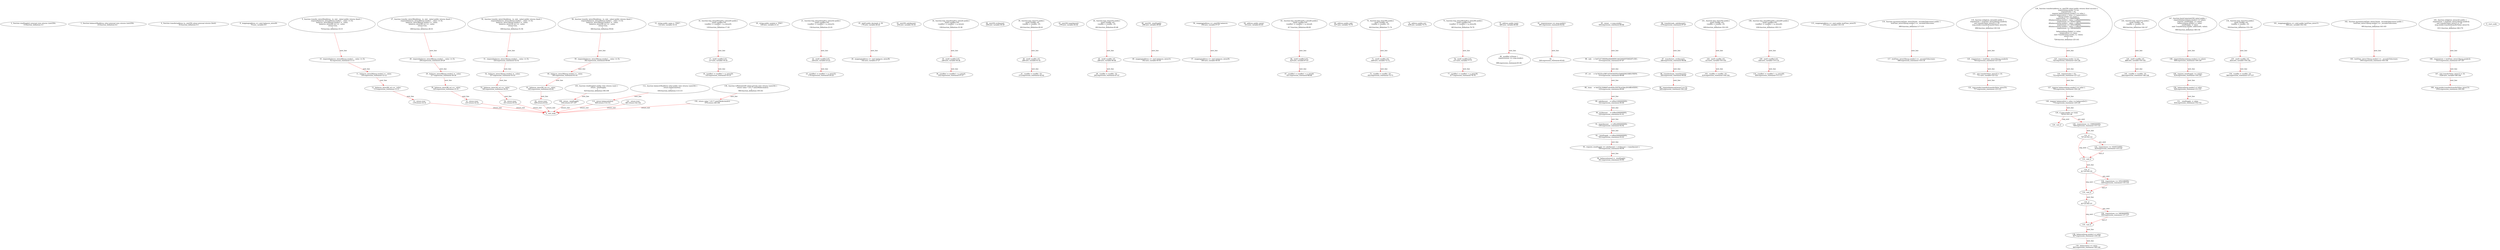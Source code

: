 digraph  {
15 [label="2_ function totalSupply() external view returns (uint256);\n15-function_definition-3-3", method="totalSupply()", type_label=function_definition];
23 [label="3_ function balanceOf(address who) external view returns (uint256);\n23-function_definition-4-4", method="balanceOf(address who)", type_label=function_definition];
35 [label="4_ function transfer(address to, uint256 value) external returns (bool);\n35-function_definition-5-5", method="transfer(address to,uint256 value)", type_label=function_definition];
70 [label="8_ mapping(address => uint) balances_intou26;\n70-new_variable-9-9", method="", type_label=new_variable];
76 [label="9_ function transfer_intou26(address _to, uint _value) public returns (bool) {\n    require(balances_intou26[msg.sender] - _value >= 0);   \n    balances_intou26[msg.sender] -= _value;   \n    balances_intou26[_to] += _value;   \n    return true;\n  }\n76-function_definition-10-15", method="transfer_intou26(address _to,uint _value)", type_label=function_definition];
92 [label="10_ require(balances_intou26[msg.sender] - _value >= 0);\n92-expression_statement-11-11", method="transfer_intou26(address _to,uint _value)", type_label=expression_statement];
105 [label="11_ balances_intou26[msg.sender] -= _value;\n105-expression_statement-12-12", method="transfer_intou26(address _to,uint _value)", type_label=expression_statement];
113 [label="12_ balances_intou26[_to] += _value;\n113-expression_statement-13-13", method="transfer_intou26(address _to,uint _value)", type_label=expression_statement];
119 [label="13_ return true;\n119-return-14-14", method="transfer_intou26(address _to,uint _value)", type_label=return];
122 [label="15_ string public name = \"PHO\";\n122-new_variable-16-16", method="", type_label=new_variable];
129 [label="16_ function bug_intou20(uint8 p_intou20) public{\n    uint8 vundflw1=0;\n    vundflw1 = vundflw1 + p_intou20;    \n}\n129-function_definition-17-20", method="bug_intou20(uint8 p_intou20)", type_label=function_definition];
137 [label="17_ uint8 vundflw1=0;\n137-new_variable-18-18", method="bug_intou20(uint8 p_intou20)", type_label=new_variable];
143 [label="18_ vundflw1 = vundflw1 + p_intou20;\n143-expression_statement-19-19", method="bug_intou20(uint8 p_intou20)", type_label=expression_statement];
149 [label="20_ string public symbol = \"PHO\";\n149-new_variable-21-21", method="", type_label=new_variable];
156 [label="21_ function bug_intou32(uint8 p_intou32) public{\n    uint8 vundflw1=0;\n    vundflw1 = vundflw1 + p_intou32;    \n}\n156-function_definition-22-25", method="bug_intou32(uint8 p_intou32)", type_label=function_definition];
164 [label="22_ uint8 vundflw1=0;\n164-new_variable-23-23", method="bug_intou32(uint8 p_intou32)", type_label=new_variable];
170 [label="23_ vundflw1 = vundflw1 + p_intou32;\n170-expression_statement-24-24", method="bug_intou32(uint8 p_intou32)", type_label=expression_statement];
176 [label="25_ uint8 public decimals = 18;\n176-new_variable-26-26", method="", type_label=new_variable];
182 [label="26_ mapping(address => uint) balances_intou38;\n182-new_variable-27-27", method="", type_label=new_variable];
188 [label="27_ function transfer_intou38(address _to, uint _value) public returns (bool) {\n    require(balances_intou38[msg.sender] - _value >= 0);   \n    balances_intou38[msg.sender] -= _value;   \n    balances_intou38[_to] += _value;   \n    return true;\n  }\n188-function_definition-28-33", method="transfer_intou38(address _to,uint _value)", type_label=function_definition];
204 [label="28_ require(balances_intou38[msg.sender] - _value >= 0);\n204-expression_statement-29-29", method="transfer_intou38(address _to,uint _value)", type_label=expression_statement];
217 [label="29_ balances_intou38[msg.sender] -= _value;\n217-expression_statement-30-30", method="transfer_intou38(address _to,uint _value)", type_label=expression_statement];
225 [label="30_ balances_intou38[_to] += _value;\n225-expression_statement-31-31", method="transfer_intou38(address _to,uint _value)", type_label=expression_statement];
231 [label="31_ return true;\n231-return-32-32", method="transfer_intou38(address _to,uint _value)", type_label=return];
234 [label="33_ uint256 saleAmount;\n234-new_variable-34-34", method="", type_label=new_variable];
238 [label="34_ function bug_intou4(uint8 p_intou4) public{\n    uint8 vundflw1=0;\n    vundflw1 = vundflw1 + p_intou4;    \n}\n238-function_definition-35-38", method="bug_intou4(uint8 p_intou4)", type_label=function_definition];
246 [label="35_ uint8 vundflw1=0;\n246-new_variable-36-36", method="bug_intou4(uint8 p_intou4)", type_label=new_variable];
252 [label="36_ vundflw1 = vundflw1 + p_intou4;\n252-expression_statement-37-37", method="bug_intou4(uint8 p_intou4)", type_label=expression_statement];
258 [label="38_ uint256 evtAmount;\n258-new_variable-39-39", method="", type_label=new_variable];
262 [label="39_ function bug_intou7() public{\n    uint8 vundflw =0;\n    vundflw = vundflw -10;    \n}\n262-function_definition-40-43", method="bug_intou7()", type_label=function_definition];
266 [label="40_ uint8 vundflw =0;\n266-new_variable-41-41", method="bug_intou7()", type_label=new_variable];
272 [label="41_ vundflw = vundflw -10;\n272-expression_statement-42-42", method="bug_intou7()", type_label=expression_statement];
278 [label="43_ uint256 teamAmount;\n278-new_variable-44-44", method="", type_label=new_variable];
282 [label="44_ function bug_intou23() public{\n    uint8 vundflw =0;\n    vundflw = vundflw -10;    \n}\n282-function_definition-45-48", method="bug_intou23()", type_label=function_definition];
286 [label="45_ uint8 vundflw =0;\n286-new_variable-46-46", method="bug_intou23()", type_label=new_variable];
292 [label="46_ vundflw = vundflw -10;\n292-expression_statement-47-47", method="bug_intou23()", type_label=expression_statement];
298 [label="48_ uint256 _totalSupply;\n298-new_variable-49-49", method="", type_label=new_variable];
302 [label="49_ mapping(address => uint) balances_intou14;\n302-new_variable-50-50", method="", type_label=new_variable];
308 [label="50_ function transfer_intou14(address _to, uint _value) public returns (bool) {\n    require(balances_intou14[msg.sender] - _value >= 0);   \n    balances_intou14[msg.sender] -= _value;   \n    balances_intou14[_to] += _value;   \n    return true;\n  }\n308-function_definition-51-56", method="transfer_intou14(address _to,uint _value)", type_label=function_definition];
324 [label="51_ require(balances_intou14[msg.sender] - _value >= 0);\n324-expression_statement-52-52", method="transfer_intou14(address _to,uint _value)", type_label=expression_statement];
337 [label="52_ balances_intou14[msg.sender] -= _value;\n337-expression_statement-53-53", method="transfer_intou14(address _to,uint _value)", type_label=expression_statement];
345 [label="53_ balances_intou14[_to] += _value;\n345-expression_statement-54-54", method="transfer_intou14(address _to,uint _value)", type_label=expression_statement];
351 [label="54_ return true;\n351-return-55-55", method="transfer_intou14(address _to,uint _value)", type_label=return];
354 [label="56_ mapping(address => uint256) balances;\n354-new_variable-57-57", method="", type_label=new_variable];
360 [label="57_ mapping(address => uint) balances_intou30;\n360-new_variable-58-58", method="", type_label=new_variable];
366 [label="58_ function transfer_intou30(address _to, uint _value) public returns (bool) {\n    require(balances_intou30[msg.sender] - _value >= 0);   \n    balances_intou30[msg.sender] -= _value;   \n    balances_intou30[_to] += _value;   \n    return true;\n  }\n366-function_definition-59-64", method="transfer_intou30(address _to,uint _value)", type_label=function_definition];
382 [label="59_ require(balances_intou30[msg.sender] - _value >= 0);\n382-expression_statement-60-60", method="transfer_intou30(address _to,uint _value)", type_label=expression_statement];
395 [label="60_ balances_intou30[msg.sender] -= _value;\n395-expression_statement-61-61", method="transfer_intou30(address _to,uint _value)", type_label=expression_statement];
403 [label="61_ balances_intou30[_to] += _value;\n403-expression_statement-62-62", method="transfer_intou30(address _to,uint _value)", type_label=expression_statement];
409 [label="62_ return true;\n409-return-63-63", method="transfer_intou30(address _to,uint _value)", type_label=return];
412 [label="64_ address public owner;\n412-new_variable-65-65", method="", type_label=new_variable];
417 [label="65_ function bug_intou8(uint8 p_intou8) public{\n    uint8 vundflw1=0;\n    vundflw1 = vundflw1 + p_intou8;    \n}\n417-function_definition-66-69", method="bug_intou8(uint8 p_intou8)", type_label=function_definition];
425 [label="66_ uint8 vundflw1=0;\n425-new_variable-67-67", method="bug_intou8(uint8 p_intou8)", type_label=new_variable];
431 [label="67_ vundflw1 = vundflw1 + p_intou8;\n431-expression_statement-68-68", method="bug_intou8(uint8 p_intou8)", type_label=expression_statement];
437 [label="69_ address public sale;\n437-new_variable-70-70", method="", type_label=new_variable];
442 [label="70_ function bug_intou39() public{\n    uint8 vundflw =0;\n    vundflw = vundflw -10;    \n}\n442-function_definition-71-74", method="bug_intou39()", type_label=function_definition];
446 [label="71_ uint8 vundflw =0;\n446-new_variable-72-72", method="bug_intou39()", type_label=new_variable];
452 [label="72_ vundflw = vundflw -10;\n452-expression_statement-73-73", method="bug_intou39()", type_label=expression_statement];
458 [label="74_ address public evt;\n458-new_variable-75-75", method="", type_label=new_variable];
463 [label="75_ function bug_intou36(uint8 p_intou36) public{\n    uint8 vundflw1=0;\n    vundflw1 = vundflw1 + p_intou36;    \n}\n463-function_definition-76-79", method="bug_intou36(uint8 p_intou36)", type_label=function_definition];
471 [label="76_ uint8 vundflw1=0;\n471-new_variable-77-77", method="bug_intou36(uint8 p_intou36)", type_label=new_variable];
477 [label="77_ vundflw1 = vundflw1 + p_intou36;\n477-expression_statement-78-78", method="bug_intou36(uint8 p_intou36)", type_label=expression_statement];
483 [label="79_ address public team;\n483-new_variable-80-80", method="", type_label=new_variable];
488 [label="80_ modifier isOwner {\n        require(owner == msg.sender);\n        _;\n    }\n488-expression_statement-81-84", method="", type_label=expression_statement];
491 [label="81_ require(owner == msg.sender);\n491-expression_statement-82-82", method="", type_label=expression_statement];
500 [label="82_ _;\n500-expression_statement-83-83", method="", type_label=expression_statement];
504 [label="85_ owner   = msg.sender;\n504-expression_statement-86-86", method="", type_label=expression_statement];
510 [label="86_ sale    = 0x071F73f4D0befd4406901AACE6D5FFD6D297c561;\n510-expression_statement-87-87", method="", type_label=expression_statement];
514 [label="87_ evt     = 0x76535ca5BF1d33434A302e5A464Df433BB1F80F6;\n514-expression_statement-88-88", method="", type_label=expression_statement];
518 [label="88_ team    = 0xD7EC5D8697e4c83Dc33D781d19dc2910fB165D5C;\n518-expression_statement-89-89", method="", type_label=expression_statement];
522 [label="89_ saleAmount    = toWei(1000000000);\n522-expression_statement-90-90", method="", type_label=expression_statement];
529 [label="90_ evtAmount     = toWei(200000000);\n529-expression_statement-91-91", method="", type_label=expression_statement];
536 [label="91_ teamAmount    = toWei(800000000);\n536-expression_statement-92-92", method="", type_label=expression_statement];
543 [label="92_ _totalSupply  = toWei(2000000000);\n543-expression_statement-93-93", method="", type_label=expression_statement];
550 [label="93_ require(_totalSupply == saleAmount + evtAmount + teamAmount );\n550-expression_statement-94-94", method="", type_label=expression_statement];
561 [label="94_ balances[owner] = _totalSupply;\n561-expression_statement-95-95", method="", type_label=expression_statement];
579 [label="96_ transfer(sale, saleAmount);\n579-expression_statement-97-97", method="", type_label=expression_statement];
586 [label="97_ transfer(evt, evtAmount);\n586-expression_statement-98-98", method="", type_label=expression_statement];
593 [label="98_ transfer(team, teamAmount);\n593-expression_statement-99-99", method="", type_label=expression_statement];
600 [label="99_ require(balances[owner] == 0);\n600-expression_statement-100-100", method="", type_label=expression_statement];
609 [label="101_ function bug_intou35() public{\n    uint8 vundflw =0;\n    vundflw = vundflw -10;    \n}\n609-function_definition-102-105", method="bug_intou35()", type_label=function_definition];
613 [label="102_ uint8 vundflw =0;\n613-new_variable-103-103", method="bug_intou35()", type_label=new_variable];
619 [label="103_ vundflw = vundflw -10;\n619-expression_statement-104-104", method="bug_intou35()", type_label=expression_statement];
625 [label="105_ function totalSupply() public view returns (uint) {\n        return _totalSupply;\n    }\n625-function_definition-106-108", method="totalSupply()", type_label=function_definition];
634 [label="106_ return _totalSupply;\n634-return-107-107", method="totalSupply()", type_label=return];
636 [label="108_ function bug_intou40(uint8 p_intou40) public{\n    uint8 vundflw1=0;\n    vundflw1 = vundflw1 + p_intou40;    \n}\n636-function_definition-109-112", method="bug_intou40(uint8 p_intou40)", type_label=function_definition];
644 [label="109_ uint8 vundflw1=0;\n644-new_variable-110-110", method="bug_intou40(uint8 p_intou40)", type_label=new_variable];
650 [label="110_ vundflw1 = vundflw1 + p_intou40;\n650-expression_statement-111-111", method="bug_intou40(uint8 p_intou40)", type_label=expression_statement];
656 [label="112_ function balanceOf(address who) public view returns (uint256) {\n        return balances[who];\n    }\n656-function_definition-113-115", method="balanceOf(address who)", type_label=function_definition];
669 [label="113_ return balances[who];\n669-return-114-114", method="balanceOf(address who)", type_label=return];
673 [label="115_ mapping(address => uint) public lockTime_intou33;\n673-new_variable-116-116", method="", type_label=new_variable];
680 [label="116_ function increaseLockTime_intou33(uint _secondsToIncrease) public {\n        lockTime_intou33[msg.sender] += _secondsToIncrease;   \n    }\n680-function_definition-117-119", method="increaseLockTime_intou33(uint _secondsToIncrease)", type_label=function_definition];
688 [label="117_ lockTime_intou33[msg.sender] += _secondsToIncrease;\n688-expression_statement-118-118", method="increaseLockTime_intou33(uint _secondsToIncrease)", type_label=expression_statement];
696 [label="119_ function withdraw_intou33() public {\n        require(now > lockTime_intou33[msg.sender]);    \n        uint transferValue_intou33 = 10;           \n        msg.sender.transfer(transferValue_intou33);\n    }\n696-function_definition-120-124", method="withdraw_intou33()", type_label=function_definition];
700 [label="120_ require(now > lockTime_intou33[msg.sender]);\n700-expression_statement-121-121", method="withdraw_intou33()", type_label=expression_statement];
711 [label="121_ uint transferValue_intou33 = 10;\n711-new_variable-122-122", method="withdraw_intou33()", type_label=new_variable];
717 [label="122_ msg.sender.transfer(transferValue_intou33);\n717-expression_statement-123-123", method="withdraw_intou33()", type_label=expression_statement];
726 [label="124_ function transfer(address to, uint256 value) public returns (bool success) {\n        require(msg.sender != to);\n        require(value > 0);\n        require( balances[msg.sender] >= value );\n        require( balances[to] + value >= balances[to] );\n        if(msg.sender == team) {\n            require(now >= 1589036400);      \n            if(balances[msg.sender] - value < toWei(600000000))\n                require(now >= 1620572400);      \n            if(balances[msg.sender] - value < toWei(400000000))\n                require(now >= 1652108400);      \n            if(balances[msg.sender] - value < toWei(200000000))\n                require(now >= 1683644400);      \n        }\n        balances[msg.sender] -= value;\n        balances[to] += value;\n        emit Transfer(msg.sender, to, value);\n        return true;\n    }\n726-function_definition-125-143", method="transfer(address to,uint256 value)", type_label=function_definition];
743 [label="125_ require(msg.sender != to);\n743-expression_statement-126-126", method="transfer(address to,uint256 value)", type_label=expression_statement];
752 [label="126_ require(value > 0);\n752-expression_statement-127-127", method="transfer(address to,uint256 value)", type_label=expression_statement];
759 [label="127_ require( balances[msg.sender] >= value );\n759-expression_statement-128-128", method="transfer(address to,uint256 value)", type_label=expression_statement];
770 [label="128_ require( balances[to] + value >= balances[to] );\n770-expression_statement-129-129", method="transfer(address to,uint256 value)", type_label=expression_statement];
783 [label="129_ if_msg.sender == team\n783-if-130-138", method="transfer(address to,uint256 value)", type_label=if];
1819 [label="129_ end_if", method="transfer(address to,uint256 value)", type_label=end_if];
790 [label="130_ require(now >= 1589036400);\n790-expression_statement-131-131", method="transfer(address to,uint256 value)", type_label=expression_statement];
797 [label="131_ if\n797-if-132-133", method="transfer(address to,uint256 value)", type_label=if];
1833 [label="131_ end_if", method="transfer(address to,uint256 value)", type_label=end_if];
810 [label="132_ require(now >= 1620572400);\n810-expression_statement-133-133", method="transfer(address to,uint256 value)", type_label=expression_statement];
817 [label="133_ if\n817-if-134-135", method="transfer(address to,uint256 value)", type_label=if];
1853 [label="133_ end_if", method="transfer(address to,uint256 value)", type_label=end_if];
830 [label="134_ require(now >= 1652108400);\n830-expression_statement-135-135", method="transfer(address to,uint256 value)", type_label=expression_statement];
837 [label="135_ if\n837-if-136-137", method="transfer(address to,uint256 value)", type_label=if];
1873 [label="135_ end_if", method="transfer(address to,uint256 value)", type_label=end_if];
850 [label="136_ require(now >= 1683644400);\n850-expression_statement-137-137", method="transfer(address to,uint256 value)", type_label=expression_statement];
857 [label="138_ balances[msg.sender] -= value;\n857-expression_statement-139-139", method="transfer(address to,uint256 value)", type_label=expression_statement];
865 [label="139_ balances[to] += value;\n865-expression_statement-140-140", method="transfer(address to,uint256 value)", type_label=expression_statement];
881 [label="141_ return true;\n881-return-142-142", method="transfer(address to,uint256 value)", type_label=return];
884 [label="143_ function bug_intou27() public{\n    uint8 vundflw =0;\n    vundflw = vundflw -10;    \n}\n884-function_definition-144-147", method="bug_intou27()", type_label=function_definition];
888 [label="144_ uint8 vundflw =0;\n888-new_variable-145-145", method="bug_intou27()", type_label=new_variable];
894 [label="145_ vundflw = vundflw -10;\n894-expression_statement-146-146", method="bug_intou27()", type_label=expression_statement];
900 [label="147_ function burnCoins(uint256 value) public {\n        require(balances[msg.sender] >= value);\n        require(_totalSupply >= value);\n        balances[msg.sender] -= value;\n        _totalSupply -= value;\n        emit Transfer(msg.sender, address(0), value);\n    }\n900-function_definition-148-154", method="burnCoins(uint256 value)", type_label=function_definition];
908 [label="148_ require(balances[msg.sender] >= value);\n908-expression_statement-149-149", method="burnCoins(uint256 value)", type_label=expression_statement];
919 [label="149_ require(_totalSupply >= value);\n919-expression_statement-150-150", method="burnCoins(uint256 value)", type_label=expression_statement];
926 [label="150_ balances[msg.sender] -= value;\n926-expression_statement-151-151", method="burnCoins(uint256 value)", type_label=expression_statement];
934 [label="151_ _totalSupply -= value;\n934-expression_statement-152-152", method="burnCoins(uint256 value)", type_label=expression_statement];
950 [label="154_ function bug_intou31() public{\n    uint8 vundflw =0;\n    vundflw = vundflw -10;    \n}\n950-function_definition-155-158", method="bug_intou31()", type_label=function_definition];
954 [label="155_ uint8 vundflw =0;\n954-new_variable-156-156", method="bug_intou31()", type_label=new_variable];
960 [label="156_ vundflw = vundflw -10;\n960-expression_statement-157-157", method="bug_intou31()", type_label=expression_statement];
966 [label="158_ function toWei(uint256 value) private view returns (uint256) {\n        return value * (10 ** uint256(decimals));\n    }\n966-function_definition-159-161", method="toWei(uint256 value)", type_label=function_definition];
979 [label="159_ return value * (10 ** uint256(decimals));\n979-return-160-160", method="toWei(uint256 value)", type_label=return];
988 [label="161_ mapping(address => uint) public lockTime_intou13;\n988-new_variable-162-162", method="", type_label=new_variable];
995 [label="162_ function increaseLockTime_intou13(uint _secondsToIncrease) public {\n        lockTime_intou13[msg.sender] += _secondsToIncrease;   \n    }\n995-function_definition-163-165", method="increaseLockTime_intou13(uint _secondsToIncrease)", type_label=function_definition];
1003 [label="163_ lockTime_intou13[msg.sender] += _secondsToIncrease;\n1003-expression_statement-164-164", method="increaseLockTime_intou13(uint _secondsToIncrease)", type_label=expression_statement];
1011 [label="165_ function withdraw_intou13() public {\n        require(now > lockTime_intou13[msg.sender]);    \n        uint transferValue_intou13 = 10;           \n        msg.sender.transfer(transferValue_intou13);\n    }\n1011-function_definition-166-170", method="withdraw_intou13()", type_label=function_definition];
1015 [label="166_ require(now > lockTime_intou13[msg.sender]);\n1015-expression_statement-167-167", method="withdraw_intou13()", type_label=expression_statement];
1026 [label="167_ uint transferValue_intou13 = 10;\n1026-new_variable-168-168", method="withdraw_intou13()", type_label=new_variable];
1032 [label="168_ msg.sender.transfer(transferValue_intou13);\n1032-expression_statement-169-169", method="withdraw_intou13()", type_label=expression_statement];
1 [label="0_ start_node", method="", type_label=start];
2 [label="0_ exit_node", method="", type_label=exit];
76 -> 92  [color=red, controlflow_type=next_line, edge_type=CFG_edge, key=0, label=next_line];
92 -> 105  [color=red, controlflow_type=next_line, edge_type=CFG_edge, key=0, label=next_line];
105 -> 113  [color=red, controlflow_type=next_line, edge_type=CFG_edge, key=0, label=next_line];
113 -> 119  [color=red, controlflow_type=next_line, edge_type=CFG_edge, key=0, label=next_line];
119 -> 2  [color=red, controlflow_type=return_exit, edge_type=CFG_edge, key=0, label=return_exit];
129 -> 137  [color=red, controlflow_type=next_line, edge_type=CFG_edge, key=0, label=next_line];
137 -> 143  [color=red, controlflow_type=next_line, edge_type=CFG_edge, key=0, label=next_line];
156 -> 164  [color=red, controlflow_type=next_line, edge_type=CFG_edge, key=0, label=next_line];
164 -> 170  [color=red, controlflow_type=next_line, edge_type=CFG_edge, key=0, label=next_line];
176 -> 182  [color=red, controlflow_type=next_line, edge_type=CFG_edge, key=0, label=next_line];
188 -> 204  [color=red, controlflow_type=next_line, edge_type=CFG_edge, key=0, label=next_line];
204 -> 217  [color=red, controlflow_type=next_line, edge_type=CFG_edge, key=0, label=next_line];
217 -> 225  [color=red, controlflow_type=next_line, edge_type=CFG_edge, key=0, label=next_line];
225 -> 231  [color=red, controlflow_type=next_line, edge_type=CFG_edge, key=0, label=next_line];
231 -> 2  [color=red, controlflow_type=return_exit, edge_type=CFG_edge, key=0, label=return_exit];
238 -> 246  [color=red, controlflow_type=next_line, edge_type=CFG_edge, key=0, label=next_line];
246 -> 252  [color=red, controlflow_type=next_line, edge_type=CFG_edge, key=0, label=next_line];
262 -> 266  [color=red, controlflow_type=next_line, edge_type=CFG_edge, key=0, label=next_line];
266 -> 272  [color=red, controlflow_type=next_line, edge_type=CFG_edge, key=0, label=next_line];
282 -> 286  [color=red, controlflow_type=next_line, edge_type=CFG_edge, key=0, label=next_line];
286 -> 292  [color=red, controlflow_type=next_line, edge_type=CFG_edge, key=0, label=next_line];
298 -> 302  [color=red, controlflow_type=next_line, edge_type=CFG_edge, key=0, label=next_line];
308 -> 324  [color=red, controlflow_type=next_line, edge_type=CFG_edge, key=0, label=next_line];
324 -> 337  [color=red, controlflow_type=next_line, edge_type=CFG_edge, key=0, label=next_line];
337 -> 345  [color=red, controlflow_type=next_line, edge_type=CFG_edge, key=0, label=next_line];
345 -> 351  [color=red, controlflow_type=next_line, edge_type=CFG_edge, key=0, label=next_line];
351 -> 2  [color=red, controlflow_type=return_exit, edge_type=CFG_edge, key=0, label=return_exit];
354 -> 360  [color=red, controlflow_type=next_line, edge_type=CFG_edge, key=0, label=next_line];
366 -> 382  [color=red, controlflow_type=next_line, edge_type=CFG_edge, key=0, label=next_line];
382 -> 395  [color=red, controlflow_type=next_line, edge_type=CFG_edge, key=0, label=next_line];
395 -> 403  [color=red, controlflow_type=next_line, edge_type=CFG_edge, key=0, label=next_line];
403 -> 409  [color=red, controlflow_type=next_line, edge_type=CFG_edge, key=0, label=next_line];
409 -> 2  [color=red, controlflow_type=return_exit, edge_type=CFG_edge, key=0, label=return_exit];
417 -> 425  [color=red, controlflow_type=next_line, edge_type=CFG_edge, key=0, label=next_line];
425 -> 431  [color=red, controlflow_type=next_line, edge_type=CFG_edge, key=0, label=next_line];
442 -> 446  [color=red, controlflow_type=next_line, edge_type=CFG_edge, key=0, label=next_line];
446 -> 452  [color=red, controlflow_type=next_line, edge_type=CFG_edge, key=0, label=next_line];
463 -> 471  [color=red, controlflow_type=next_line, edge_type=CFG_edge, key=0, label=next_line];
471 -> 477  [color=red, controlflow_type=next_line, edge_type=CFG_edge, key=0, label=next_line];
483 -> 488  [color=red, controlflow_type=next_line, edge_type=CFG_edge, key=0, label=next_line];
491 -> 500  [color=red, controlflow_type=next_line, edge_type=CFG_edge, key=0, label=next_line];
504 -> 510  [color=red, controlflow_type=next_line, edge_type=CFG_edge, key=0, label=next_line];
510 -> 514  [color=red, controlflow_type=next_line, edge_type=CFG_edge, key=0, label=next_line];
514 -> 518  [color=red, controlflow_type=next_line, edge_type=CFG_edge, key=0, label=next_line];
518 -> 522  [color=red, controlflow_type=next_line, edge_type=CFG_edge, key=0, label=next_line];
522 -> 529  [color=red, controlflow_type=next_line, edge_type=CFG_edge, key=0, label=next_line];
529 -> 536  [color=red, controlflow_type=next_line, edge_type=CFG_edge, key=0, label=next_line];
536 -> 543  [color=red, controlflow_type=next_line, edge_type=CFG_edge, key=0, label=next_line];
543 -> 550  [color=red, controlflow_type=next_line, edge_type=CFG_edge, key=0, label=next_line];
550 -> 561  [color=red, controlflow_type=next_line, edge_type=CFG_edge, key=0, label=next_line];
579 -> 586  [color=red, controlflow_type=next_line, edge_type=CFG_edge, key=0, label=next_line];
586 -> 593  [color=red, controlflow_type=next_line, edge_type=CFG_edge, key=0, label=next_line];
593 -> 600  [color=red, controlflow_type=next_line, edge_type=CFG_edge, key=0, label=next_line];
609 -> 613  [color=red, controlflow_type=next_line, edge_type=CFG_edge, key=0, label=next_line];
613 -> 619  [color=red, controlflow_type=next_line, edge_type=CFG_edge, key=0, label=next_line];
625 -> 634  [color=red, controlflow_type=next_line, edge_type=CFG_edge, key=0, label=next_line];
634 -> 2  [color=red, controlflow_type=return_exit, edge_type=CFG_edge, key=0, label=return_exit];
636 -> 644  [color=red, controlflow_type=next_line, edge_type=CFG_edge, key=0, label=next_line];
644 -> 650  [color=red, controlflow_type=next_line, edge_type=CFG_edge, key=0, label=next_line];
656 -> 669  [color=red, controlflow_type=next_line, edge_type=CFG_edge, key=0, label=next_line];
669 -> 2  [color=red, controlflow_type=return_exit, edge_type=CFG_edge, key=0, label=return_exit];
680 -> 688  [color=red, controlflow_type=next_line, edge_type=CFG_edge, key=0, label=next_line];
696 -> 700  [color=red, controlflow_type=next_line, edge_type=CFG_edge, key=0, label=next_line];
700 -> 711  [color=red, controlflow_type=next_line, edge_type=CFG_edge, key=0, label=next_line];
711 -> 717  [color=red, controlflow_type=next_line, edge_type=CFG_edge, key=0, label=next_line];
726 -> 743  [color=red, controlflow_type=next_line, edge_type=CFG_edge, key=0, label=next_line];
743 -> 752  [color=red, controlflow_type=next_line, edge_type=CFG_edge, key=0, label=next_line];
752 -> 759  [color=red, controlflow_type=next_line, edge_type=CFG_edge, key=0, label=next_line];
759 -> 770  [color=red, controlflow_type=next_line, edge_type=CFG_edge, key=0, label=next_line];
770 -> 783  [color=red, controlflow_type=next_line, edge_type=CFG_edge, key=0, label=next_line];
783 -> 790  [color=red, controlflow_type=pos_next, edge_type=CFG_edge, key=0, label=pos_next];
783 -> 1819  [color=red, controlflow_type=neg_next, edge_type=CFG_edge, key=0, label=neg_next];
790 -> 797  [color=red, controlflow_type=next_line, edge_type=CFG_edge, key=0, label=next_line];
797 -> 810  [color=red, controlflow_type=pos_next, edge_type=CFG_edge, key=0, label=pos_next];
797 -> 1833  [color=red, controlflow_type=neg_next, edge_type=CFG_edge, key=0, label=neg_next];
1833 -> 817  [color=red, controlflow_type=next_line, edge_type=CFG_edge, key=0, label=next_line];
810 -> 1833  [color=red, controlflow_type=end_if, edge_type=CFG_edge, key=0, label=end_if];
817 -> 830  [color=red, controlflow_type=pos_next, edge_type=CFG_edge, key=0, label=pos_next];
817 -> 1853  [color=red, controlflow_type=neg_next, edge_type=CFG_edge, key=0, label=neg_next];
1853 -> 837  [color=red, controlflow_type=next_line, edge_type=CFG_edge, key=0, label=next_line];
830 -> 1853  [color=red, controlflow_type=end_if, edge_type=CFG_edge, key=0, label=end_if];
837 -> 850  [color=red, controlflow_type=pos_next, edge_type=CFG_edge, key=0, label=pos_next];
837 -> 1873  [color=red, controlflow_type=neg_next, edge_type=CFG_edge, key=0, label=neg_next];
1873 -> 857  [color=red, controlflow_type=next_line, edge_type=CFG_edge, key=0, label=next_line];
850 -> 1873  [color=red, controlflow_type=end_if, edge_type=CFG_edge, key=0, label=end_if];
857 -> 865  [color=red, controlflow_type=next_line, edge_type=CFG_edge, key=0, label=next_line];
881 -> 2  [color=red, controlflow_type=return_exit, edge_type=CFG_edge, key=0, label=return_exit];
884 -> 888  [color=red, controlflow_type=next_line, edge_type=CFG_edge, key=0, label=next_line];
888 -> 894  [color=red, controlflow_type=next_line, edge_type=CFG_edge, key=0, label=next_line];
900 -> 908  [color=red, controlflow_type=next_line, edge_type=CFG_edge, key=0, label=next_line];
908 -> 919  [color=red, controlflow_type=next_line, edge_type=CFG_edge, key=0, label=next_line];
919 -> 926  [color=red, controlflow_type=next_line, edge_type=CFG_edge, key=0, label=next_line];
926 -> 934  [color=red, controlflow_type=next_line, edge_type=CFG_edge, key=0, label=next_line];
950 -> 954  [color=red, controlflow_type=next_line, edge_type=CFG_edge, key=0, label=next_line];
954 -> 960  [color=red, controlflow_type=next_line, edge_type=CFG_edge, key=0, label=next_line];
966 -> 979  [color=red, controlflow_type=next_line, edge_type=CFG_edge, key=0, label=next_line];
979 -> 2  [color=red, controlflow_type=return_exit, edge_type=CFG_edge, key=0, label=return_exit];
995 -> 1003  [color=red, controlflow_type=next_line, edge_type=CFG_edge, key=0, label=next_line];
1011 -> 1015  [color=red, controlflow_type=next_line, edge_type=CFG_edge, key=0, label=next_line];
1015 -> 1026  [color=red, controlflow_type=next_line, edge_type=CFG_edge, key=0, label=next_line];
1026 -> 1032  [color=red, controlflow_type=next_line, edge_type=CFG_edge, key=0, label=next_line];
}
